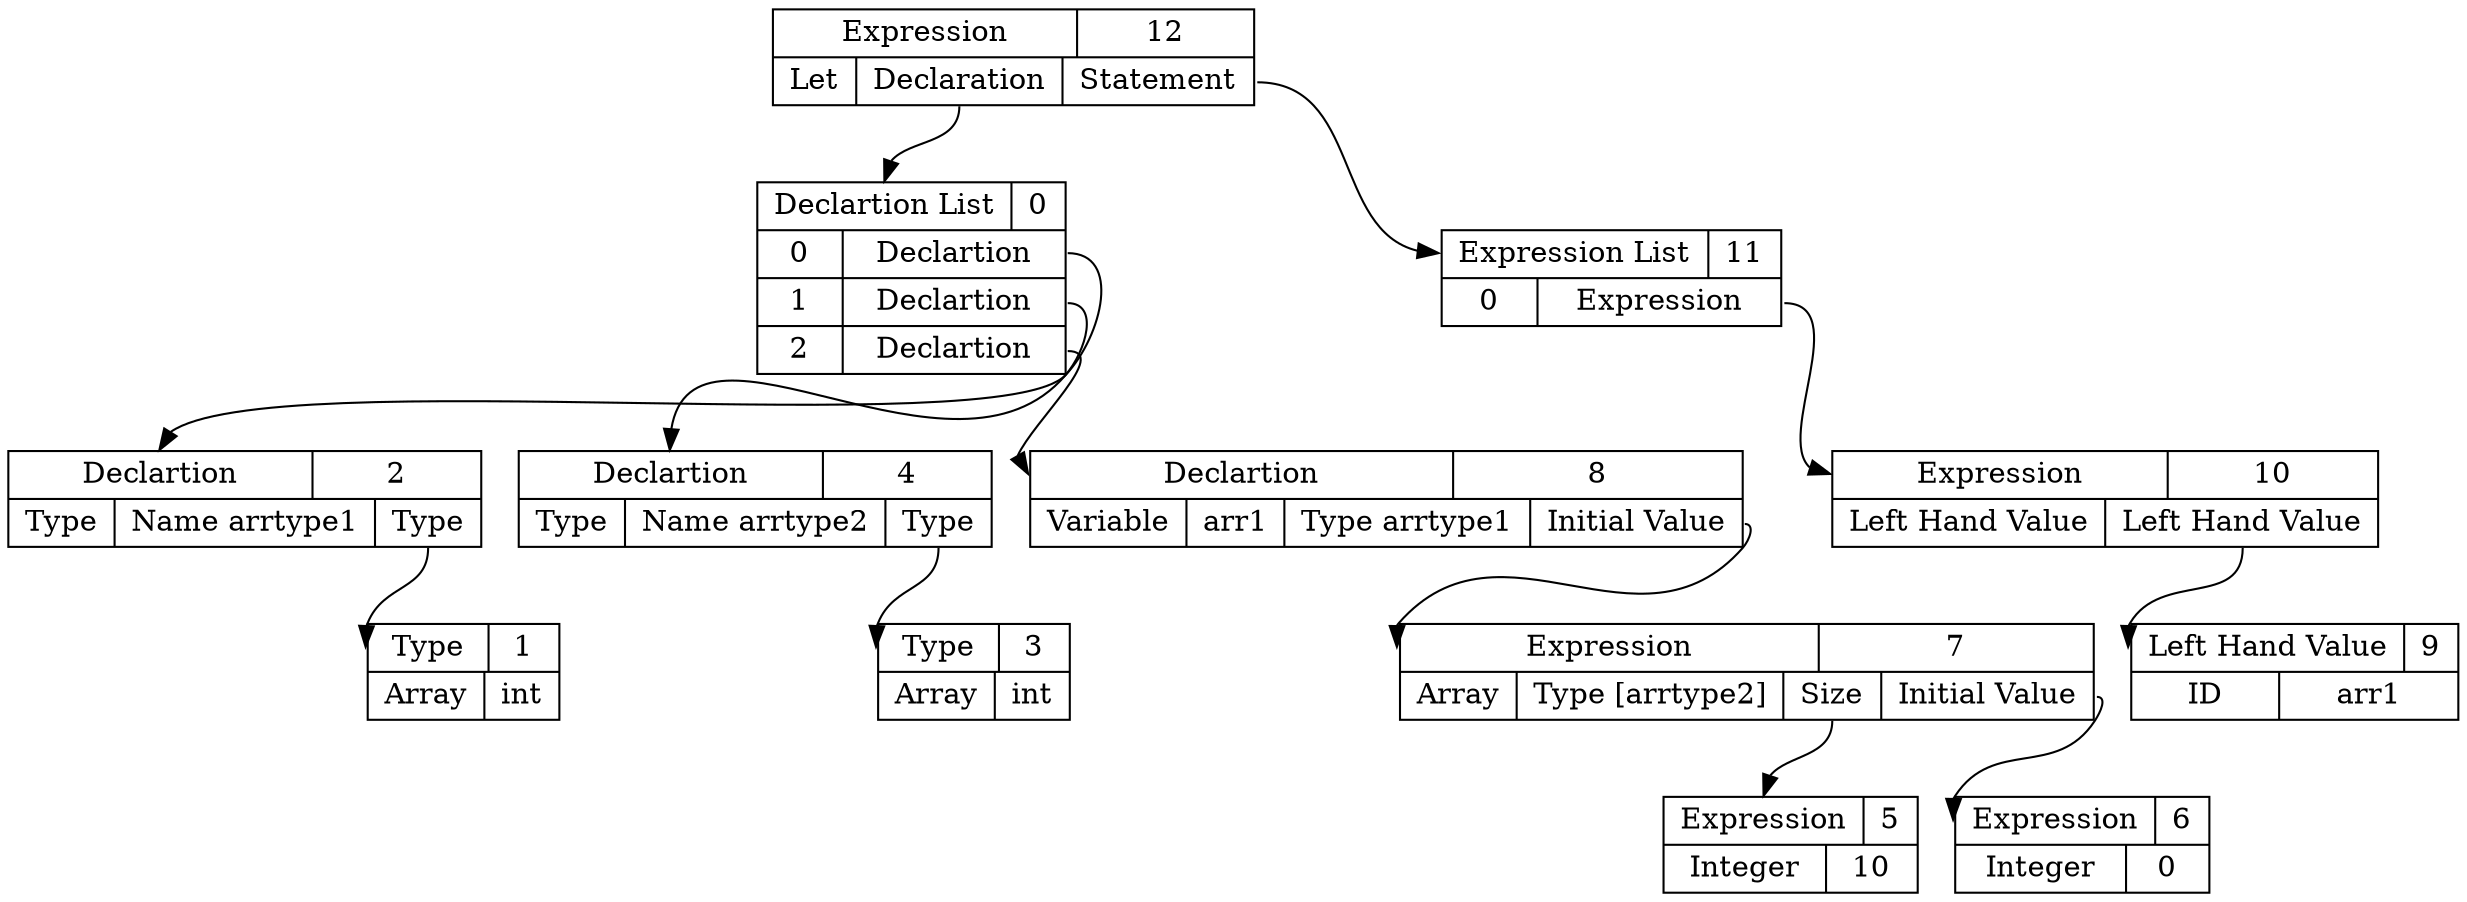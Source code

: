 digraph ast {
12 [shape=record, label="{ { <ptr> Expression | 12 } |{ Let | <dec> Declaration | <stmt> Statement } } "];
2 [shape=record, label="{ { <ptr> Declartion | 2 } | {Type | Name arrtype1 | <ty> Type } }"];
1 [shape=record, label="{ { <ptr> Type | 1 } | { Array | int } } "];
2:ty -> 1:ptr;
0:pos0 -> 2:ptr;
4 [shape=record, label="{ { <ptr> Declartion | 4 } | {Type | Name arrtype2 | <ty> Type } }"];
3 [shape=record, label="{ { <ptr> Type | 3 } | { Array | int } } "];
4:ty -> 3:ptr;
0:pos1 -> 4:ptr;
8 [shape=record, label="{ { <ptr> Declartion | 8 } | {Variable | arr1 | Type arrtype1 | <initval> Initial Value } }"];
7 [shape=record, label="{ { <ptr> Expression | 7 } |{ Array | Type [arrtype2] | <sz> Size | <ival> Initial Value} } "];
5 [shape=record, label="{ { <ptr> Expression | 5 } |{ Integer | 10 } }"];
7:sz -> 5:ptr
6 [shape=record, label="{ { <ptr> Expression | 6 } |{ Integer | 0 } }"];
7:ival -> 6:ptr
8:initval -> 7:ptr;
0:pos2 -> 8:ptr;
0 [shape=record, label="{ { <ptr> Declartion List | 0 } | { 0 | <pos0> Declartion }| { 1 | <pos1> Declartion }| { 2 | <pos2> Declartion } }"];
12:dec -> 0:ptr
10 [shape=record, label="{ { <ptr> Expression | 10 } |{ Left Hand Value | <lval> Left Hand Value} }"];
9 [shape=record, label="{ { <ptr> Left Hand Value | 9 } | { ID | arr1 } } "];
10:lval -> 9:ptr
11:pos0 -> 10:ptr;
11 [shape=record, label="{ { <ptr> Expression List | 11 } | { 0 | <pos0> Expression } }"];
12:stmt -> 11:ptr
}
